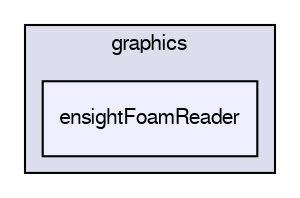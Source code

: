 digraph "applications/utilities/postProcessing/graphics/ensightFoamReader" {
  bgcolor=transparent;
  compound=true
  node [ fontsize="10", fontname="FreeSans"];
  edge [ labelfontsize="10", labelfontname="FreeSans"];
  subgraph clusterdir_38c5defe3ffc9983e83b19b4a8212ceb {
    graph [ bgcolor="#ddddee", pencolor="black", label="graphics" fontname="FreeSans", fontsize="10", URL="dir_38c5defe3ffc9983e83b19b4a8212ceb.html"]
  dir_b5f28806b0a0242157d0419caf5e072b [shape=box, label="ensightFoamReader", style="filled", fillcolor="#eeeeff", pencolor="black", URL="dir_b5f28806b0a0242157d0419caf5e072b.html"];
  }
}
